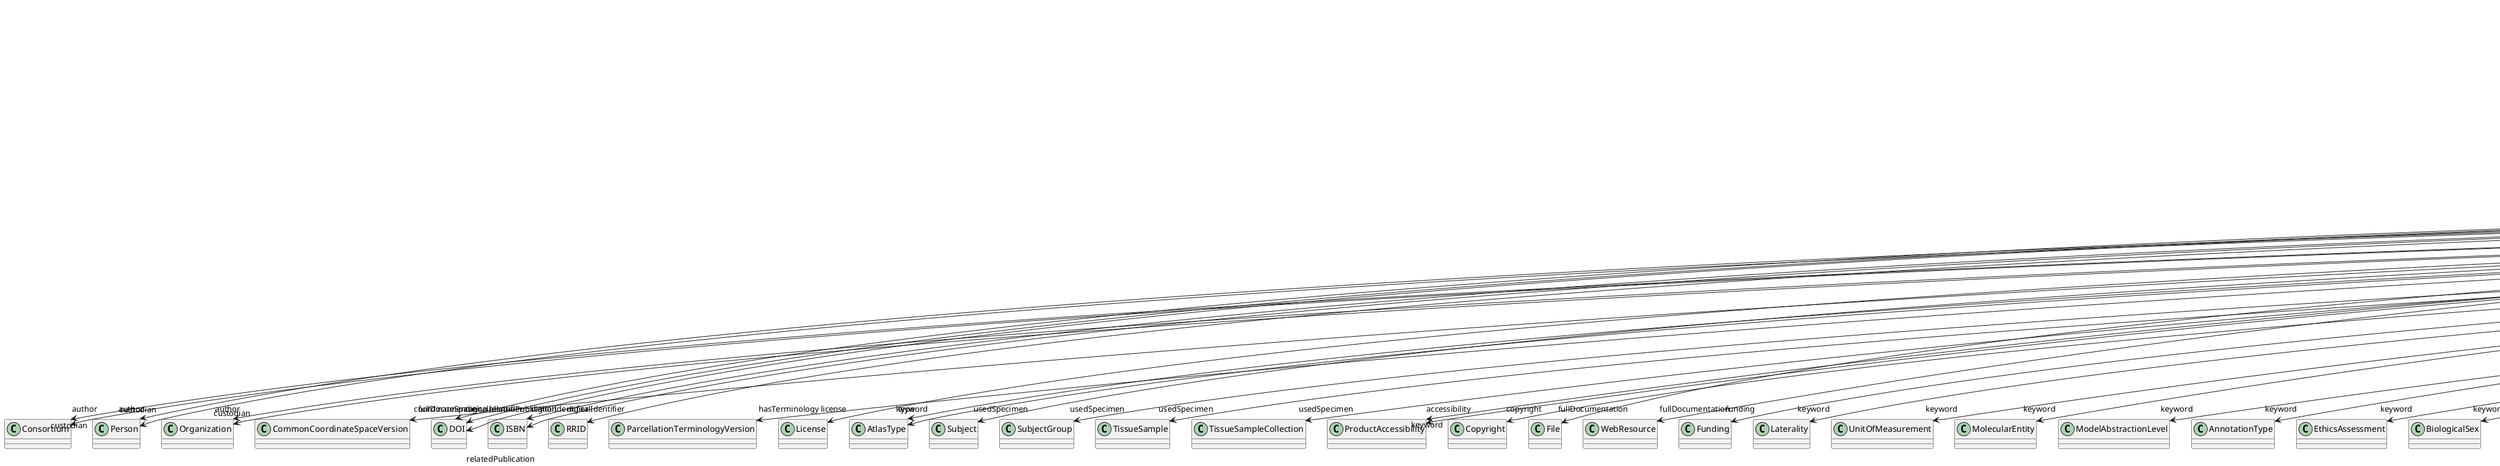@startuml
class BrainAtlasVersion {
+abbreviation
+author
+coordinateSpace
+digitalIdentifier
+hasTerminology
+isAlternativeVersionOf
+isNewVersionOf
+license
+majorVersionIdentifier
+ontologyIdentifier
+type
+usedSpecimen
+accessibility
+copyright
+custodian
+description
+fullDocumentation
+fullName
+funding
+homepage
+howToCite
+keyword
+otherContribution
+relatedPublication
+releaseDate
+repository
+shortName
+supportChannel
+versionIdentifier
+versionInnovation

}
BrainAtlasVersion -d-> "author" Consortium
BrainAtlasVersion -d-> "author" Person
BrainAtlasVersion -d-> "author" Organization
BrainAtlasVersion -d-> "coordinateSpace" CommonCoordinateSpaceVersion
BrainAtlasVersion -d-> "digitalIdentifier" DOI
BrainAtlasVersion -d-> "digitalIdentifier" ISBN
BrainAtlasVersion -d-> "digitalIdentifier" RRID
BrainAtlasVersion -d-> "hasTerminology" ParcellationTerminologyVersion
BrainAtlasVersion -d-> "isAlternativeVersionOf" BrainAtlasVersion
BrainAtlasVersion -d-> "isNewVersionOf" BrainAtlasVersion
BrainAtlasVersion -d-> "license" License
BrainAtlasVersion -d-> "type" AtlasType
BrainAtlasVersion -d-> "usedSpecimen" Subject
BrainAtlasVersion -d-> "usedSpecimen" SubjectGroup
BrainAtlasVersion -d-> "usedSpecimen" TissueSample
BrainAtlasVersion -d-> "usedSpecimen" TissueSampleCollection
BrainAtlasVersion -d-> "accessibility" ProductAccessibility
BrainAtlasVersion -d-> "copyright" Copyright
BrainAtlasVersion -d-> "custodian" Consortium
BrainAtlasVersion -d-> "custodian" Person
BrainAtlasVersion -d-> "custodian" Organization
BrainAtlasVersion -d-> "fullDocumentation" DOI
BrainAtlasVersion -d-> "fullDocumentation" File
BrainAtlasVersion -d-> "fullDocumentation" WebResource
BrainAtlasVersion -d-> "funding" Funding
BrainAtlasVersion -d-> "keyword" Laterality
BrainAtlasVersion -d-> "keyword" UnitOfMeasurement
BrainAtlasVersion -d-> "keyword" MolecularEntity
BrainAtlasVersion -d-> "keyword" ModelAbstractionLevel
BrainAtlasVersion -d-> "keyword" AnnotationType
BrainAtlasVersion -d-> "keyword" EthicsAssessment
BrainAtlasVersion -d-> "keyword" BiologicalSex
BrainAtlasVersion -d-> "keyword" FileUsageRole
BrainAtlasVersion -d-> "keyword" TermSuggestion
BrainAtlasVersion -d-> "keyword" OpticalStimulusType
BrainAtlasVersion -d-> "keyword" GustatoryStimulusType
BrainAtlasVersion -d-> "keyword" Technique
BrainAtlasVersion -d-> "keyword" OrganismSubstance
BrainAtlasVersion -d-> "keyword" StimulationApproach
BrainAtlasVersion -d-> "keyword" Disease
BrainAtlasVersion -d-> "keyword" SetupType
BrainAtlasVersion -d-> "keyword" TissueSampleType
BrainAtlasVersion -d-> "keyword" AgeCategory
BrainAtlasVersion -d-> "keyword" AnatomicalAxesOrientation
BrainAtlasVersion -d-> "keyword" TactileStimulusType
BrainAtlasVersion -d-> "keyword" GeneticStrainType
BrainAtlasVersion -d-> "keyword" TissueSampleAttribute
BrainAtlasVersion -d-> "keyword" Terminology
BrainAtlasVersion -d-> "keyword" VisualStimulusType
BrainAtlasVersion -d-> "keyword" SemanticDataType
BrainAtlasVersion -d-> "keyword" SubcellularEntity
BrainAtlasVersion -d-> "keyword" CranialWindowReinforcementType
BrainAtlasVersion -d-> "keyword" FileBundleGrouping
BrainAtlasVersion -d-> "keyword" DiseaseModel
BrainAtlasVersion -d-> "keyword" ElectricalStimulusType
BrainAtlasVersion -d-> "keyword" OperatingSystem
BrainAtlasVersion -d-> "keyword" SoftwareFeature
BrainAtlasVersion -d-> "keyword" Handedness
BrainAtlasVersion -d-> "keyword" ActionStatusType
BrainAtlasVersion -d-> "keyword" AnalysisTechnique
BrainAtlasVersion -d-> "keyword" DataType
BrainAtlasVersion -d-> "keyword" EducationalLevel
BrainAtlasVersion -d-> "keyword" ModelScope
BrainAtlasVersion -d-> "keyword" AuditoryStimulusType
BrainAtlasVersion -d-> "keyword" DifferenceMeasure
BrainAtlasVersion -d-> "keyword" MeasuredQuantity
BrainAtlasVersion -d-> "keyword" LearningResourceType
BrainAtlasVersion -d-> "keyword" UBERONParcellation
BrainAtlasVersion -d-> "keyword" DeviceType
BrainAtlasVersion -d-> "keyword" AnnotationCriteriaType
BrainAtlasVersion -d-> "keyword" ContributionType
BrainAtlasVersion -d-> "keyword" ProgrammingLanguage
BrainAtlasVersion -d-> "keyword" FileRepositoryType
BrainAtlasVersion -d-> "keyword" AnatomicalPlane
BrainAtlasVersion -d-> "keyword" OlfactoryStimulusType
BrainAtlasVersion -d-> "keyword" TypeOfUncertainty
BrainAtlasVersion -d-> "keyword" CellType
BrainAtlasVersion -d-> "keyword" Language
BrainAtlasVersion -d-> "keyword" SoftwareApplicationCategory
BrainAtlasVersion -d-> "keyword" CriteriaQualityType
BrainAtlasVersion -d-> "keyword" PatchClampVariation
BrainAtlasVersion -d-> "keyword" ProductAccessibility
BrainAtlasVersion -d-> "keyword" MetaDataModelType
BrainAtlasVersion -d-> "keyword" StimulationTechnique
BrainAtlasVersion -d-> "keyword" ChemicalMixtureType
BrainAtlasVersion -d-> "keyword" OperatingDevice
BrainAtlasVersion -d-> "keyword" AtlasType
BrainAtlasVersion -d-> "keyword" BreedingType
BrainAtlasVersion -d-> "keyword" BiologicalOrder
BrainAtlasVersion -d-> "keyword" AnatomicalIdentificationType
BrainAtlasVersion -d-> "keyword" CranialWindowConstructionType
BrainAtlasVersion -d-> "keyword" SubjectAttribute
BrainAtlasVersion -d-> "keyword" Species
BrainAtlasVersion -d-> "keyword" PreparationType
BrainAtlasVersion -d-> "keyword" Service
BrainAtlasVersion -d-> "keyword" QualitativeOverlap
BrainAtlasVersion -d-> "keyword" OrganismSystem
BrainAtlasVersion -d-> "keyword" Colormap
BrainAtlasVersion -d-> "keyword" Organ
BrainAtlasVersion -d-> "keyword" ExperimentalApproach
BrainAtlasVersion -d-> "keyword" CellCultureType
BrainAtlasVersion -d-> "otherContribution" Contribution
BrainAtlasVersion -d-> "relatedPublication" ScholarlyArticle
BrainAtlasVersion -d-> "relatedPublication" Chapter
BrainAtlasVersion -d-> "relatedPublication" Book
BrainAtlasVersion -d-> "relatedPublication" HANDLE
BrainAtlasVersion -d-> "relatedPublication" ISBN
BrainAtlasVersion -d-> "relatedPublication" ISSN
BrainAtlasVersion -d-> "relatedPublication" DOI
BrainAtlasVersion -d-> "repository" FileRepository

@enduml